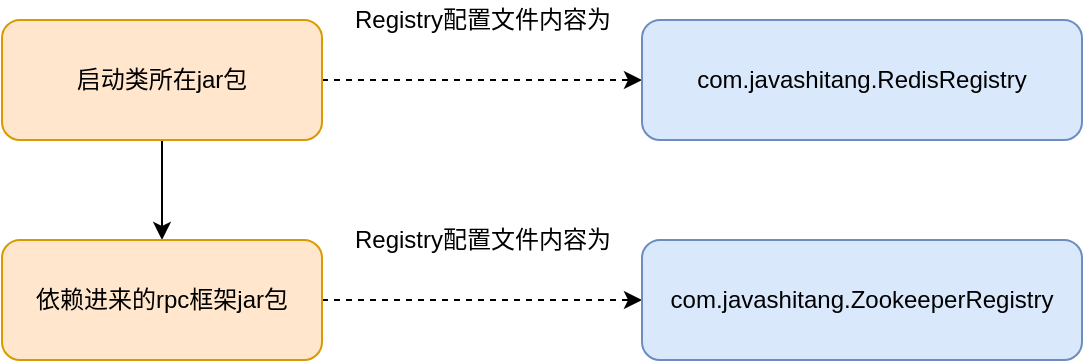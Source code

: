 <mxfile version="14.7.3" type="github">
  <diagram id="eZCrWfNiL7ni5dnpCxH4" name="Page-1">
    <mxGraphModel dx="946" dy="536" grid="1" gridSize="10" guides="1" tooltips="1" connect="1" arrows="1" fold="1" page="1" pageScale="1" pageWidth="827" pageHeight="1169" math="0" shadow="0">
      <root>
        <mxCell id="0" />
        <mxCell id="1" parent="0" />
        <mxCell id="BEIMuBi87bRsssPJMvx2-6" style="edgeStyle=orthogonalEdgeStyle;rounded=0;orthogonalLoop=1;jettySize=auto;html=1;exitX=1;exitY=0.5;exitDx=0;exitDy=0;entryX=0;entryY=0.5;entryDx=0;entryDy=0;dashed=1;" edge="1" parent="1" source="BEIMuBi87bRsssPJMvx2-1" target="BEIMuBi87bRsssPJMvx2-4">
          <mxGeometry relative="1" as="geometry" />
        </mxCell>
        <mxCell id="BEIMuBi87bRsssPJMvx2-12" style="edgeStyle=orthogonalEdgeStyle;rounded=0;orthogonalLoop=1;jettySize=auto;html=1;exitX=0.5;exitY=1;exitDx=0;exitDy=0;entryX=0.5;entryY=0;entryDx=0;entryDy=0;" edge="1" parent="1" source="BEIMuBi87bRsssPJMvx2-1" target="BEIMuBi87bRsssPJMvx2-2">
          <mxGeometry relative="1" as="geometry" />
        </mxCell>
        <mxCell id="BEIMuBi87bRsssPJMvx2-1" value="启动类所在jar包" style="rounded=1;whiteSpace=wrap;html=1;fillColor=#ffe6cc;strokeColor=#d79b00;" vertex="1" parent="1">
          <mxGeometry x="210" y="80" width="160" height="60" as="geometry" />
        </mxCell>
        <mxCell id="BEIMuBi87bRsssPJMvx2-7" style="edgeStyle=orthogonalEdgeStyle;rounded=0;orthogonalLoop=1;jettySize=auto;html=1;exitX=1;exitY=0.5;exitDx=0;exitDy=0;entryX=0;entryY=0.5;entryDx=0;entryDy=0;dashed=1;" edge="1" parent="1" source="BEIMuBi87bRsssPJMvx2-2" target="BEIMuBi87bRsssPJMvx2-5">
          <mxGeometry relative="1" as="geometry" />
        </mxCell>
        <mxCell id="BEIMuBi87bRsssPJMvx2-2" value="依赖进来的rpc框架jar包" style="rounded=1;whiteSpace=wrap;html=1;fillColor=#ffe6cc;strokeColor=#d79b00;" vertex="1" parent="1">
          <mxGeometry x="210" y="190" width="160" height="60" as="geometry" />
        </mxCell>
        <mxCell id="BEIMuBi87bRsssPJMvx2-4" value="com.javashitang.RedisRegistry" style="rounded=1;whiteSpace=wrap;html=1;fillColor=#dae8fc;strokeColor=#6c8ebf;" vertex="1" parent="1">
          <mxGeometry x="530" y="80" width="220" height="60" as="geometry" />
        </mxCell>
        <mxCell id="BEIMuBi87bRsssPJMvx2-5" value="com.javashitang.ZookeeperRegistry" style="rounded=1;whiteSpace=wrap;html=1;fillColor=#dae8fc;strokeColor=#6c8ebf;" vertex="1" parent="1">
          <mxGeometry x="530" y="190" width="220" height="60" as="geometry" />
        </mxCell>
        <mxCell id="BEIMuBi87bRsssPJMvx2-9" value="Registry配置文件内容为" style="text;html=1;align=center;verticalAlign=middle;resizable=0;points=[];autosize=1;strokeColor=none;" vertex="1" parent="1">
          <mxGeometry x="380" y="70" width="140" height="20" as="geometry" />
        </mxCell>
        <mxCell id="BEIMuBi87bRsssPJMvx2-13" value="Registry配置文件内容为" style="text;html=1;align=center;verticalAlign=middle;resizable=0;points=[];autosize=1;strokeColor=none;" vertex="1" parent="1">
          <mxGeometry x="380" y="180" width="140" height="20" as="geometry" />
        </mxCell>
      </root>
    </mxGraphModel>
  </diagram>
</mxfile>
